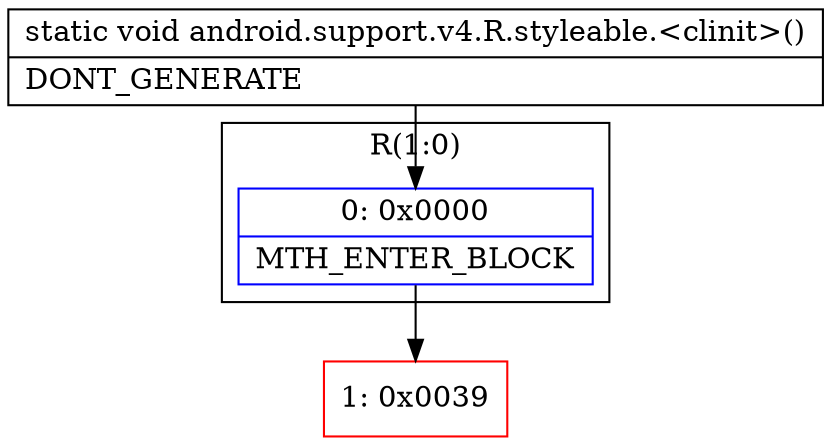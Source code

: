 digraph "CFG forandroid.support.v4.R.styleable.\<clinit\>()V" {
subgraph cluster_Region_228284461 {
label = "R(1:0)";
node [shape=record,color=blue];
Node_0 [shape=record,label="{0\:\ 0x0000|MTH_ENTER_BLOCK\l}"];
}
Node_1 [shape=record,color=red,label="{1\:\ 0x0039}"];
MethodNode[shape=record,label="{static void android.support.v4.R.styleable.\<clinit\>()  | DONT_GENERATE\l}"];
MethodNode -> Node_0;
Node_0 -> Node_1;
}

